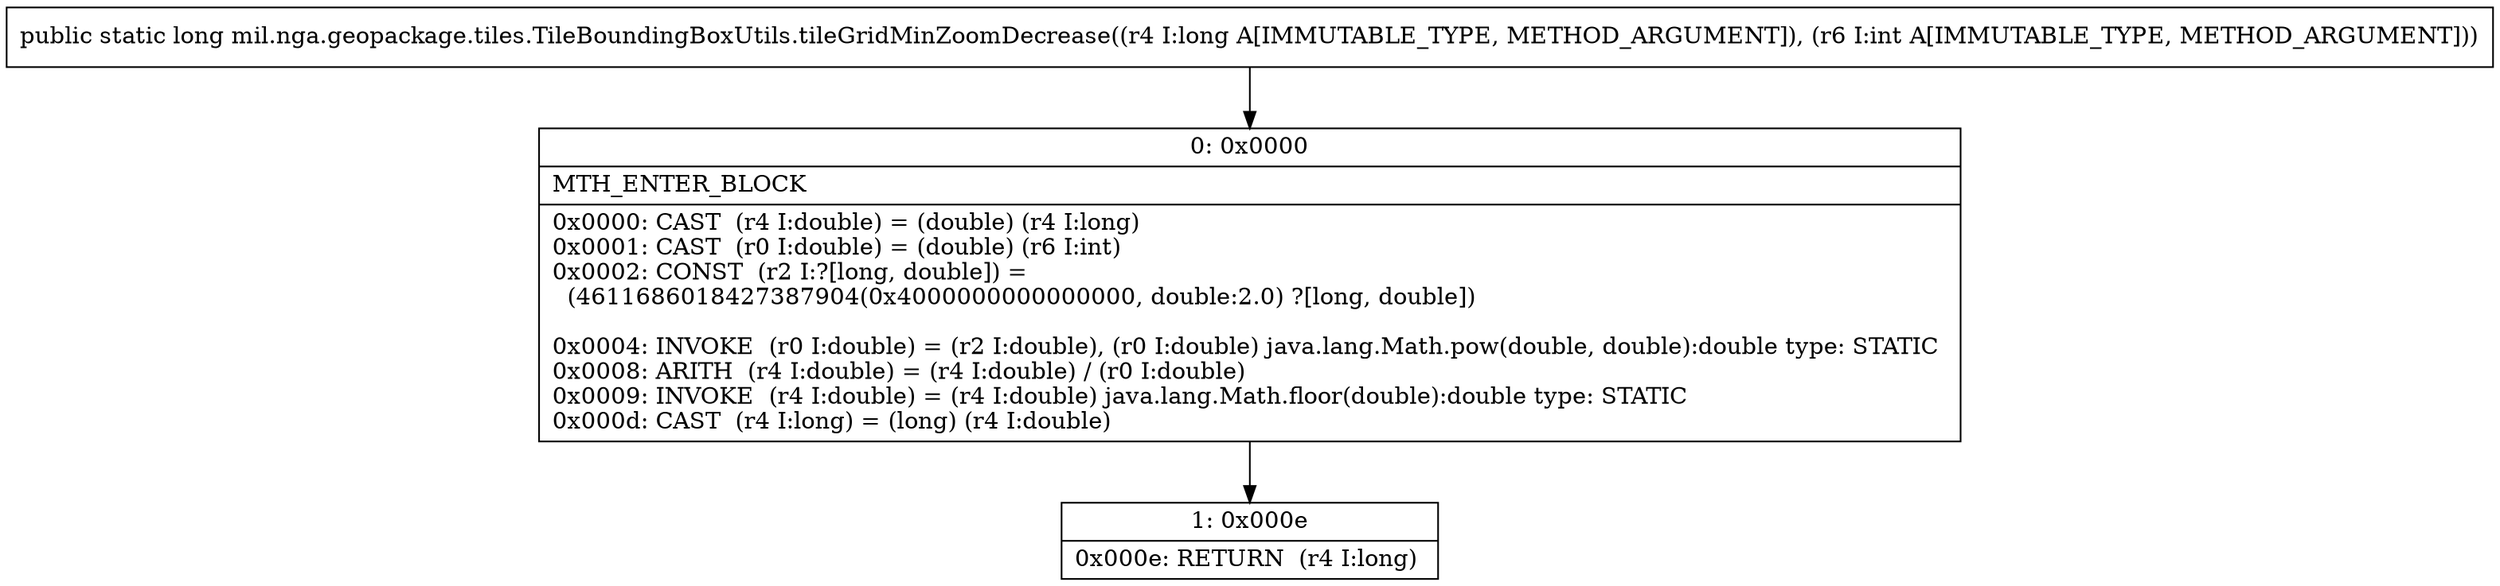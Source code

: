 digraph "CFG formil.nga.geopackage.tiles.TileBoundingBoxUtils.tileGridMinZoomDecrease(JI)J" {
Node_0 [shape=record,label="{0\:\ 0x0000|MTH_ENTER_BLOCK\l|0x0000: CAST  (r4 I:double) = (double) (r4 I:long) \l0x0001: CAST  (r0 I:double) = (double) (r6 I:int) \l0x0002: CONST  (r2 I:?[long, double]) = \l  (4611686018427387904(0x4000000000000000, double:2.0) ?[long, double])\l \l0x0004: INVOKE  (r0 I:double) = (r2 I:double), (r0 I:double) java.lang.Math.pow(double, double):double type: STATIC \l0x0008: ARITH  (r4 I:double) = (r4 I:double) \/ (r0 I:double) \l0x0009: INVOKE  (r4 I:double) = (r4 I:double) java.lang.Math.floor(double):double type: STATIC \l0x000d: CAST  (r4 I:long) = (long) (r4 I:double) \l}"];
Node_1 [shape=record,label="{1\:\ 0x000e|0x000e: RETURN  (r4 I:long) \l}"];
MethodNode[shape=record,label="{public static long mil.nga.geopackage.tiles.TileBoundingBoxUtils.tileGridMinZoomDecrease((r4 I:long A[IMMUTABLE_TYPE, METHOD_ARGUMENT]), (r6 I:int A[IMMUTABLE_TYPE, METHOD_ARGUMENT])) }"];
MethodNode -> Node_0;
Node_0 -> Node_1;
}

